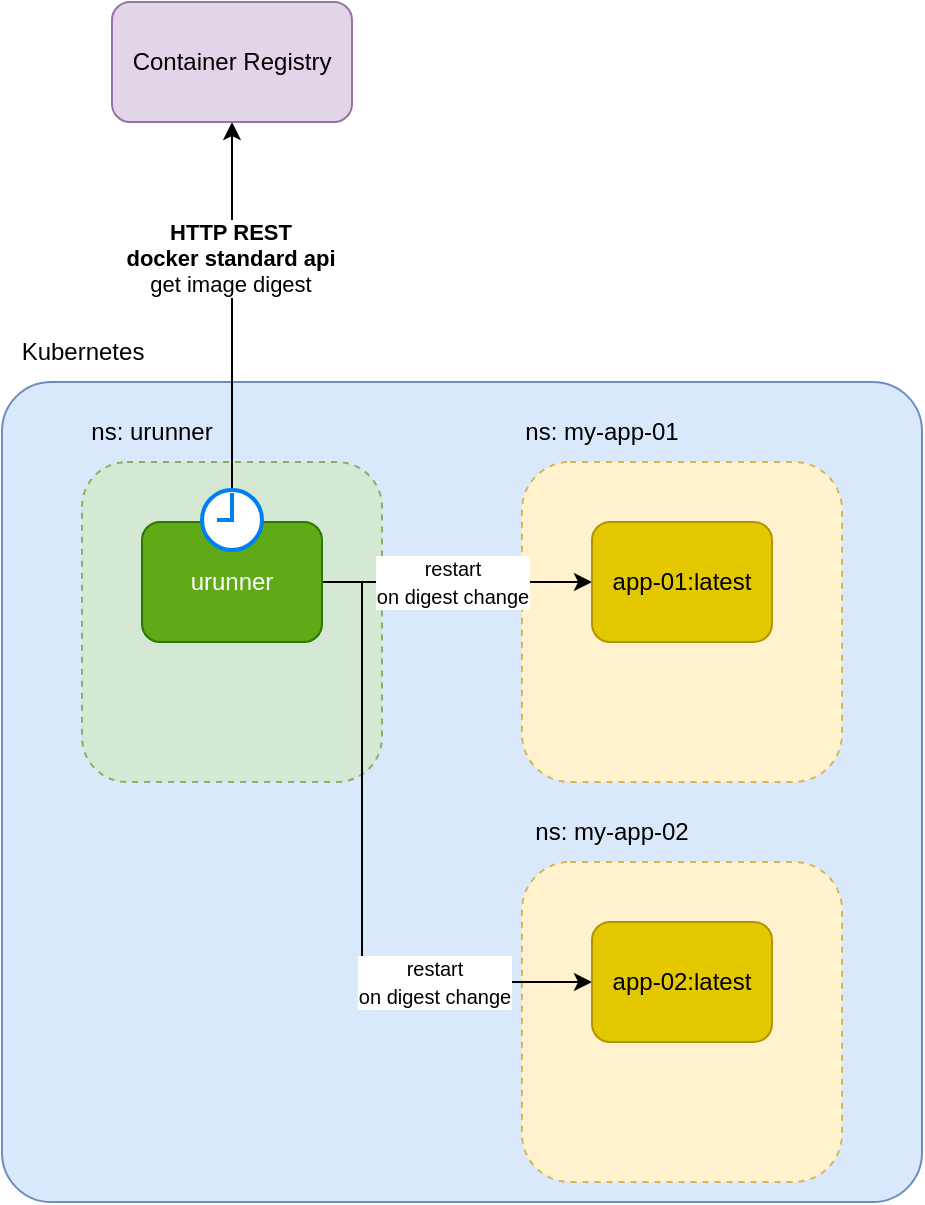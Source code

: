 <mxfile version="20.8.16" type="device"><diagram name="Page-1" id="SHbZR7riI4DMQ_hshxAQ"><mxGraphModel dx="989" dy="533" grid="1" gridSize="10" guides="1" tooltips="1" connect="1" arrows="1" fold="1" page="1" pageScale="1" pageWidth="1654" pageHeight="1169" math="0" shadow="0"><root><mxCell id="0"/><mxCell id="1" parent="0"/><mxCell id="fUXLhJCDhWvFZy5FGVjE-1" value="" style="rounded=1;whiteSpace=wrap;html=1;imageHeight=24;arcSize=6;fillColor=#dae8fc;strokeColor=#6c8ebf;" vertex="1" parent="1"><mxGeometry x="300" y="210" width="460" height="410" as="geometry"/></mxCell><mxCell id="fUXLhJCDhWvFZy5FGVjE-2" value="Kubernetes" style="text;html=1;align=center;verticalAlign=middle;resizable=0;points=[];autosize=1;strokeColor=none;fillColor=none;" vertex="1" parent="1"><mxGeometry x="300" y="180" width="80" height="30" as="geometry"/></mxCell><mxCell id="fUXLhJCDhWvFZy5FGVjE-3" value="" style="rounded=1;whiteSpace=wrap;html=1;dashed=1;fillColor=#d5e8d4;strokeColor=#82b366;" vertex="1" parent="1"><mxGeometry x="340" y="250" width="150" height="160" as="geometry"/></mxCell><mxCell id="fUXLhJCDhWvFZy5FGVjE-4" value="ns: urunner" style="text;html=1;strokeColor=none;fillColor=none;align=center;verticalAlign=middle;whiteSpace=wrap;rounded=0;" vertex="1" parent="1"><mxGeometry x="340" y="220" width="70" height="30" as="geometry"/></mxCell><mxCell id="fUXLhJCDhWvFZy5FGVjE-5" value="" style="rounded=1;whiteSpace=wrap;html=1;dashed=1;fillColor=#fff2cc;strokeColor=#d6b656;" vertex="1" parent="1"><mxGeometry x="560" y="250" width="160" height="160" as="geometry"/></mxCell><mxCell id="fUXLhJCDhWvFZy5FGVjE-6" value="ns: my-app-01" style="text;html=1;strokeColor=none;fillColor=none;align=center;verticalAlign=middle;whiteSpace=wrap;rounded=0;" vertex="1" parent="1"><mxGeometry x="560" y="220" width="80" height="30" as="geometry"/></mxCell><mxCell id="fUXLhJCDhWvFZy5FGVjE-7" value="" style="rounded=1;whiteSpace=wrap;html=1;dashed=1;fillColor=#fff2cc;strokeColor=#d6b656;" vertex="1" parent="1"><mxGeometry x="560" y="450" width="160" height="160" as="geometry"/></mxCell><mxCell id="fUXLhJCDhWvFZy5FGVjE-8" value="ns: my-app-02" style="text;html=1;strokeColor=none;fillColor=none;align=center;verticalAlign=middle;whiteSpace=wrap;rounded=0;" vertex="1" parent="1"><mxGeometry x="560" y="420" width="90" height="30" as="geometry"/></mxCell><mxCell id="fUXLhJCDhWvFZy5FGVjE-11" style="edgeStyle=orthogonalEdgeStyle;rounded=0;orthogonalLoop=1;jettySize=auto;html=1;" edge="1" parent="1" source="fUXLhJCDhWvFZy5FGVjE-9" target="fUXLhJCDhWvFZy5FGVjE-10"><mxGeometry relative="1" as="geometry"/></mxCell><mxCell id="fUXLhJCDhWvFZy5FGVjE-12" value="&lt;b&gt;HTTP REST&lt;br&gt;docker standard api&lt;br&gt;&lt;/b&gt;get image digest" style="edgeLabel;html=1;align=center;verticalAlign=middle;resizable=0;points=[];" vertex="1" connectable="0" parent="fUXLhJCDhWvFZy5FGVjE-11"><mxGeometry x="0.32" y="1" relative="1" as="geometry"><mxPoint as="offset"/></mxGeometry></mxCell><mxCell id="fUXLhJCDhWvFZy5FGVjE-14" style="edgeStyle=orthogonalEdgeStyle;rounded=0;orthogonalLoop=1;jettySize=auto;html=1;exitX=1;exitY=0.5;exitDx=0;exitDy=0;entryX=0;entryY=0.5;entryDx=0;entryDy=0;" edge="1" parent="1" source="fUXLhJCDhWvFZy5FGVjE-9" target="fUXLhJCDhWvFZy5FGVjE-13"><mxGeometry relative="1" as="geometry"/></mxCell><mxCell id="fUXLhJCDhWvFZy5FGVjE-15" value="&lt;font style=&quot;font-size: 10px;&quot;&gt;restart&lt;br&gt;on digest change&lt;/font&gt;" style="edgeLabel;html=1;align=center;verticalAlign=middle;resizable=0;points=[];" vertex="1" connectable="0" parent="fUXLhJCDhWvFZy5FGVjE-14"><mxGeometry x="-0.183" relative="1" as="geometry"><mxPoint x="10" as="offset"/></mxGeometry></mxCell><mxCell id="fUXLhJCDhWvFZy5FGVjE-18" style="edgeStyle=orthogonalEdgeStyle;rounded=0;orthogonalLoop=1;jettySize=auto;html=1;entryX=0;entryY=0.5;entryDx=0;entryDy=0;" edge="1" parent="1" source="fUXLhJCDhWvFZy5FGVjE-9" target="fUXLhJCDhWvFZy5FGVjE-17"><mxGeometry relative="1" as="geometry"><Array as="points"><mxPoint x="480" y="310"/><mxPoint x="480" y="510"/></Array></mxGeometry></mxCell><mxCell id="fUXLhJCDhWvFZy5FGVjE-19" value="&lt;font style=&quot;font-size: 10px;&quot;&gt;restart&lt;br style=&quot;border-color: var(--border-color);&quot;&gt;on digest change&lt;/font&gt;" style="edgeLabel;html=1;align=center;verticalAlign=middle;resizable=0;points=[];" vertex="1" connectable="0" parent="fUXLhJCDhWvFZy5FGVjE-18"><mxGeometry x="0.525" relative="1" as="geometry"><mxPoint as="offset"/></mxGeometry></mxCell><mxCell id="fUXLhJCDhWvFZy5FGVjE-9" value="urunner" style="rounded=1;whiteSpace=wrap;html=1;fillColor=#60a917;fontColor=#ffffff;strokeColor=#2D7600;" vertex="1" parent="1"><mxGeometry x="370" y="280" width="90" height="60" as="geometry"/></mxCell><mxCell id="fUXLhJCDhWvFZy5FGVjE-10" value="Container Registry" style="rounded=1;whiteSpace=wrap;html=1;fillColor=#e1d5e7;strokeColor=#9673a6;" vertex="1" parent="1"><mxGeometry x="355" y="20" width="120" height="60" as="geometry"/></mxCell><mxCell id="fUXLhJCDhWvFZy5FGVjE-13" value="app-01:latest" style="rounded=1;whiteSpace=wrap;html=1;fillColor=#e3c800;fontColor=#000000;strokeColor=#B09500;" vertex="1" parent="1"><mxGeometry x="595" y="280" width="90" height="60" as="geometry"/></mxCell><mxCell id="fUXLhJCDhWvFZy5FGVjE-16" value="" style="html=1;verticalLabelPosition=bottom;align=center;labelBackgroundColor=#ffffff;verticalAlign=top;strokeWidth=2;strokeColor=#0080F0;shadow=0;dashed=0;shape=mxgraph.ios7.icons.clock;" vertex="1" parent="1"><mxGeometry x="400" y="264" width="30" height="30" as="geometry"/></mxCell><mxCell id="fUXLhJCDhWvFZy5FGVjE-17" value="app-02:latest" style="rounded=1;whiteSpace=wrap;html=1;fillColor=#e3c800;fontColor=#000000;strokeColor=#B09500;" vertex="1" parent="1"><mxGeometry x="595" y="480" width="90" height="60" as="geometry"/></mxCell></root></mxGraphModel></diagram></mxfile>